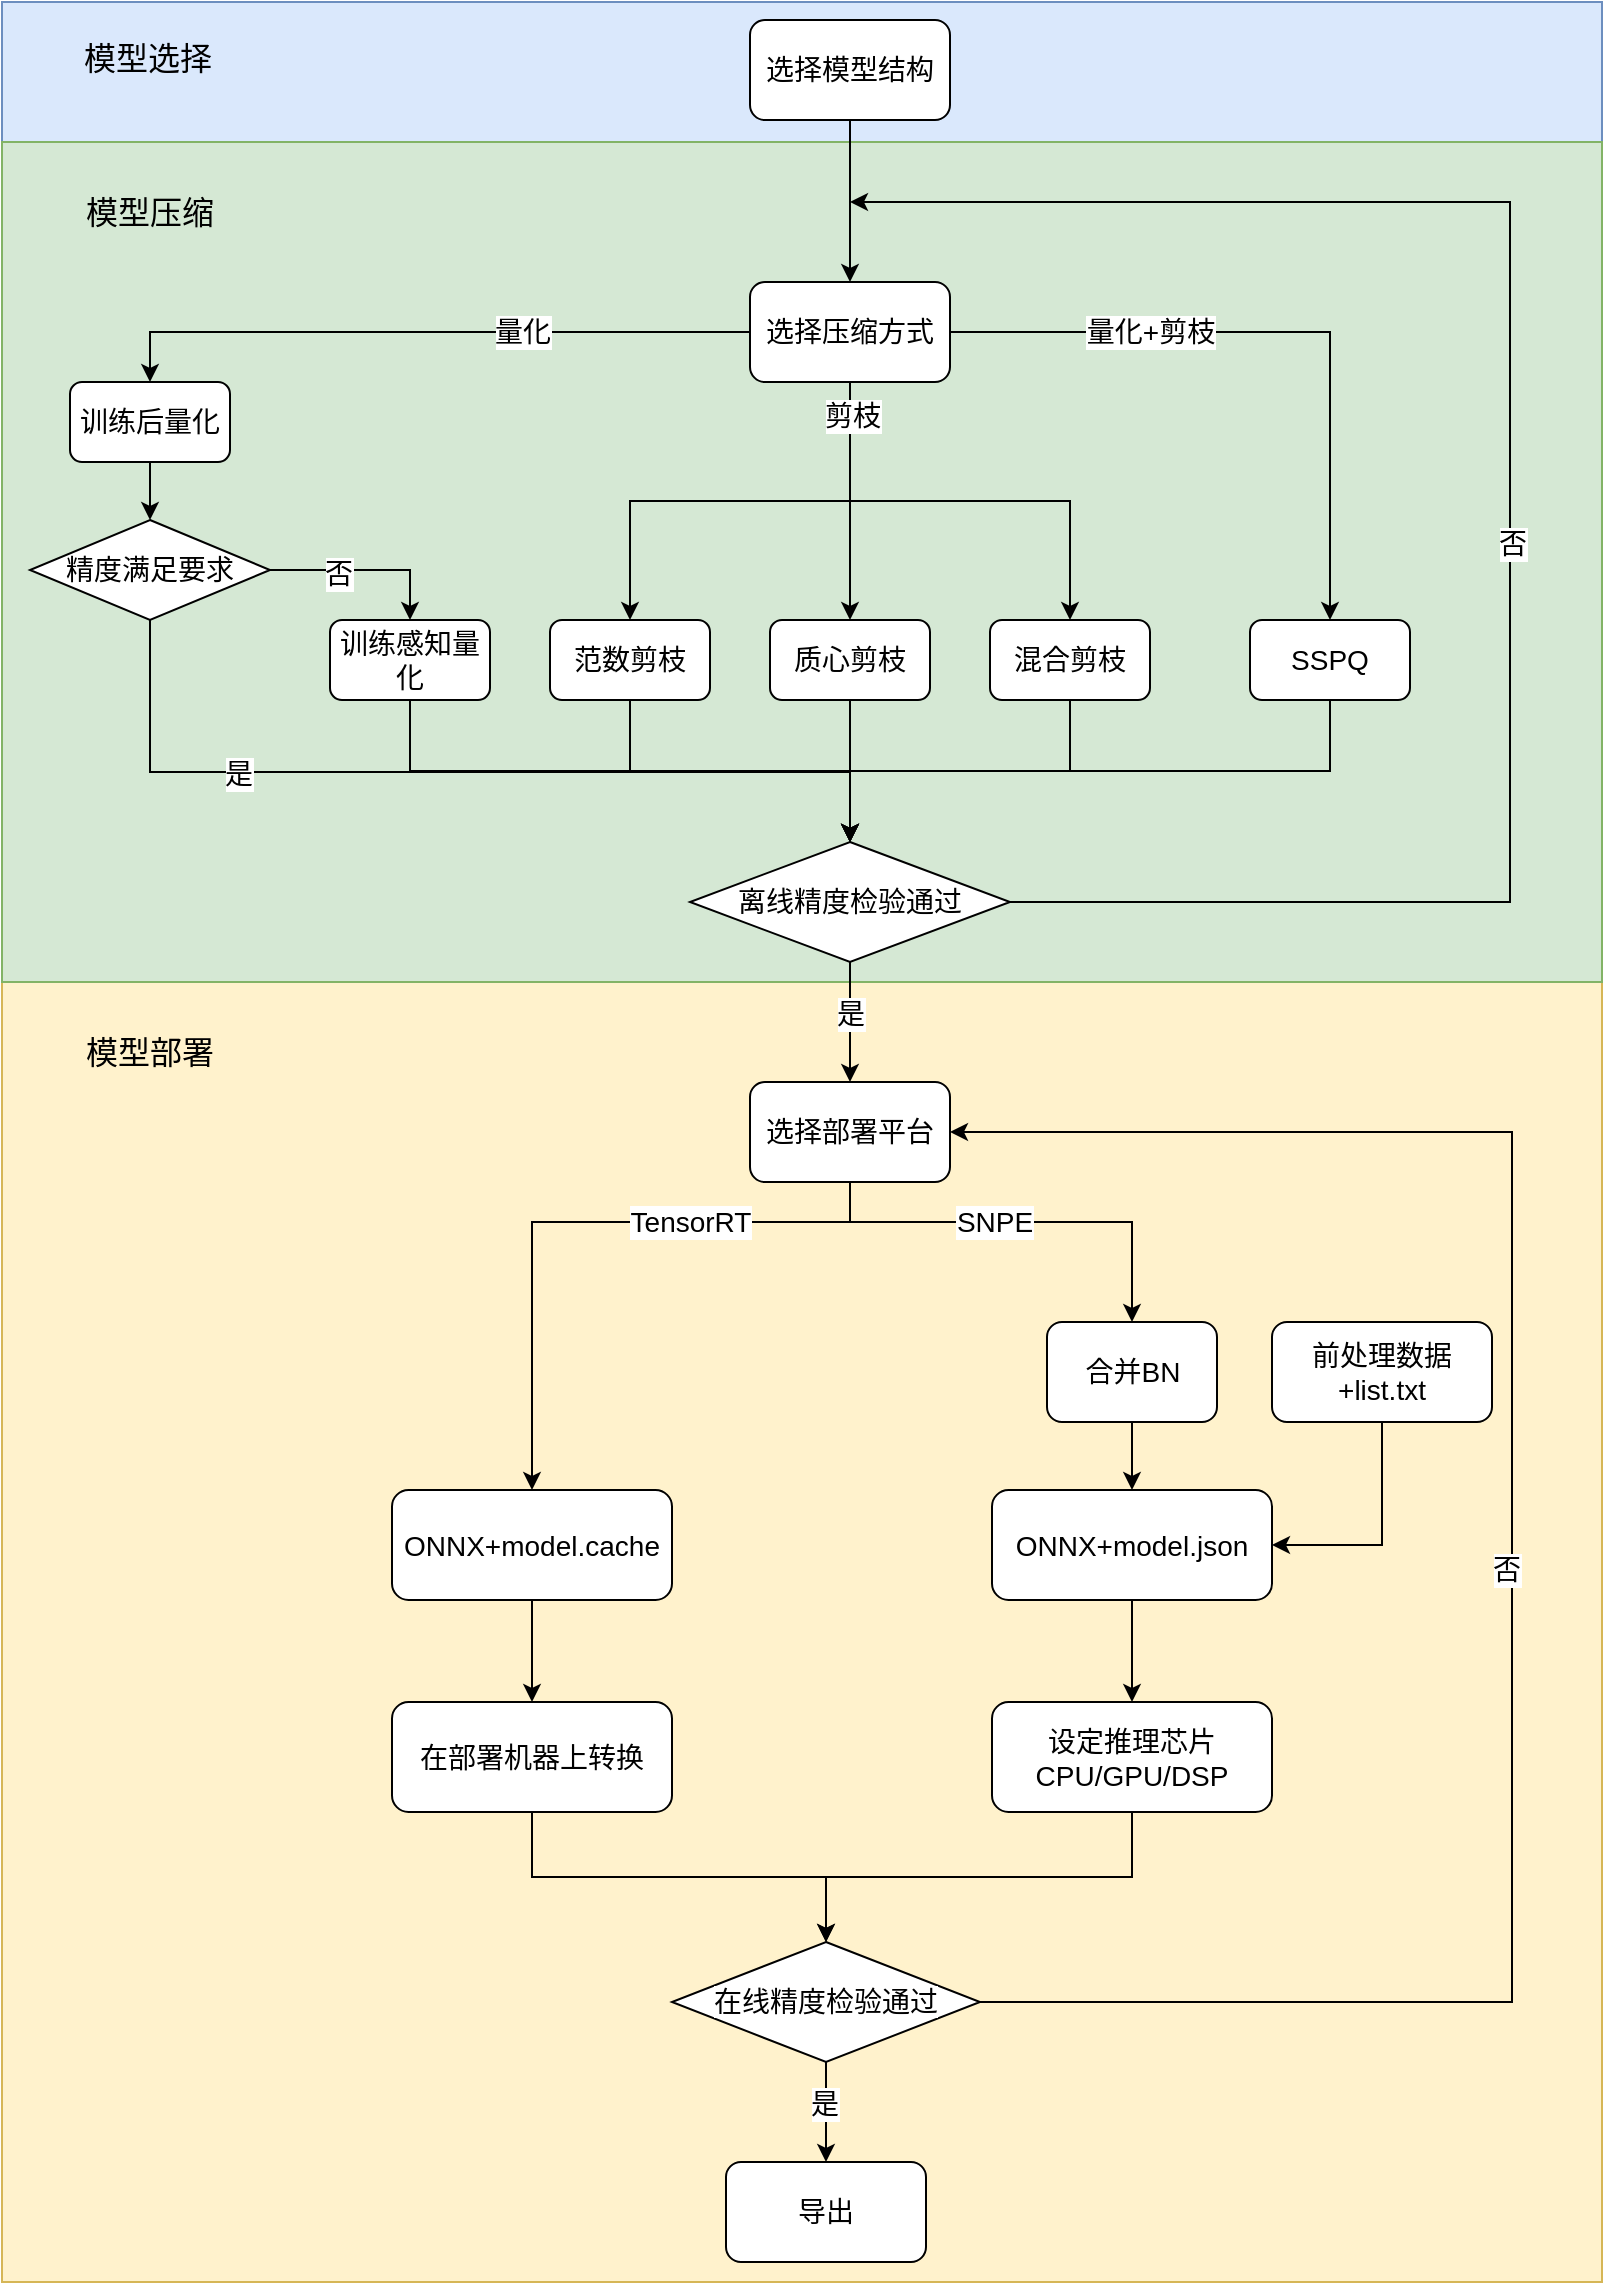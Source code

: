 <mxfile version="22.1.15" type="github">
  <diagram id="C5RBs43oDa-KdzZeNtuy" name="Page-1">
    <mxGraphModel dx="1434" dy="746" grid="1" gridSize="10" guides="1" tooltips="1" connect="1" arrows="1" fold="1" page="1" pageScale="1" pageWidth="827" pageHeight="1169" math="0" shadow="0">
      <root>
        <mxCell id="WIyWlLk6GJQsqaUBKTNV-0" />
        <mxCell id="WIyWlLk6GJQsqaUBKTNV-1" parent="WIyWlLk6GJQsqaUBKTNV-0" />
        <mxCell id="GpY7oIjIW6ynRtPaVV7O-3" value="" style="rounded=0;whiteSpace=wrap;html=1;fillColor=#fff2cc;strokeColor=#d6b656;" parent="WIyWlLk6GJQsqaUBKTNV-1" vertex="1">
          <mxGeometry x="10" y="500" width="800" height="650" as="geometry" />
        </mxCell>
        <mxCell id="GpY7oIjIW6ynRtPaVV7O-5" value="" style="rounded=0;whiteSpace=wrap;html=1;fillColor=#dae8fc;strokeColor=#6c8ebf;" parent="WIyWlLk6GJQsqaUBKTNV-1" vertex="1">
          <mxGeometry x="10" y="10" width="800" height="70" as="geometry" />
        </mxCell>
        <mxCell id="GpY7oIjIW6ynRtPaVV7O-4" value="&lt;font style=&quot;font-size: 16px;&quot;&gt;模型部署&lt;/font&gt;" style="text;html=1;strokeColor=none;fillColor=#fff2cc;align=center;verticalAlign=middle;whiteSpace=wrap;rounded=0;" parent="WIyWlLk6GJQsqaUBKTNV-1" vertex="1">
          <mxGeometry x="24" y="520" width="120" height="30" as="geometry" />
        </mxCell>
        <mxCell id="GpY7oIjIW6ynRtPaVV7O-1" value="" style="rounded=0;whiteSpace=wrap;html=1;fillColor=#d5e8d4;strokeColor=#82b366;" parent="WIyWlLk6GJQsqaUBKTNV-1" vertex="1">
          <mxGeometry x="10" y="80" width="800" height="420" as="geometry" />
        </mxCell>
        <mxCell id="suH5oq-tq_7NZO9bl-A2-20" value="量化" style="edgeStyle=orthogonalEdgeStyle;rounded=0;orthogonalLoop=1;jettySize=auto;html=1;entryX=0.5;entryY=0;entryDx=0;entryDy=0;fontSize=14;" parent="WIyWlLk6GJQsqaUBKTNV-1" source="suH5oq-tq_7NZO9bl-A2-4" target="suH5oq-tq_7NZO9bl-A2-5" edge="1">
          <mxGeometry x="-0.294" relative="1" as="geometry">
            <mxPoint as="offset" />
          </mxGeometry>
        </mxCell>
        <mxCell id="suH5oq-tq_7NZO9bl-A2-29" style="edgeStyle=orthogonalEdgeStyle;rounded=0;orthogonalLoop=1;jettySize=auto;html=1;exitX=0.5;exitY=1;exitDx=0;exitDy=0;entryX=0.5;entryY=0;entryDx=0;entryDy=0;fontSize=14;" parent="WIyWlLk6GJQsqaUBKTNV-1" source="suH5oq-tq_7NZO9bl-A2-4" target="suH5oq-tq_7NZO9bl-A2-26" edge="1">
          <mxGeometry relative="1" as="geometry" />
        </mxCell>
        <mxCell id="suH5oq-tq_7NZO9bl-A2-30" style="edgeStyle=orthogonalEdgeStyle;rounded=0;orthogonalLoop=1;jettySize=auto;html=1;exitX=0.5;exitY=1;exitDx=0;exitDy=0;entryX=0.5;entryY=0;entryDx=0;entryDy=0;fontSize=14;" parent="WIyWlLk6GJQsqaUBKTNV-1" source="suH5oq-tq_7NZO9bl-A2-4" target="suH5oq-tq_7NZO9bl-A2-28" edge="1">
          <mxGeometry relative="1" as="geometry" />
        </mxCell>
        <mxCell id="suH5oq-tq_7NZO9bl-A2-31" style="edgeStyle=orthogonalEdgeStyle;rounded=0;orthogonalLoop=1;jettySize=auto;html=1;exitX=0.5;exitY=1;exitDx=0;exitDy=0;entryX=0.5;entryY=0;entryDx=0;entryDy=0;fontSize=14;" parent="WIyWlLk6GJQsqaUBKTNV-1" source="suH5oq-tq_7NZO9bl-A2-4" target="suH5oq-tq_7NZO9bl-A2-27" edge="1">
          <mxGeometry relative="1" as="geometry" />
        </mxCell>
        <mxCell id="suH5oq-tq_7NZO9bl-A2-32" value="剪枝" style="edgeLabel;html=1;align=center;verticalAlign=middle;resizable=0;points=[];fontSize=14;" parent="suH5oq-tq_7NZO9bl-A2-31" vertex="1" connectable="0">
          <mxGeometry x="-0.858" y="1" relative="1" as="geometry">
            <mxPoint as="offset" />
          </mxGeometry>
        </mxCell>
        <mxCell id="suH5oq-tq_7NZO9bl-A2-34" style="edgeStyle=orthogonalEdgeStyle;rounded=0;orthogonalLoop=1;jettySize=auto;html=1;exitX=1;exitY=0.5;exitDx=0;exitDy=0;entryX=0.5;entryY=0;entryDx=0;entryDy=0;fontSize=14;" parent="WIyWlLk6GJQsqaUBKTNV-1" source="suH5oq-tq_7NZO9bl-A2-4" target="suH5oq-tq_7NZO9bl-A2-33" edge="1">
          <mxGeometry relative="1" as="geometry" />
        </mxCell>
        <mxCell id="suH5oq-tq_7NZO9bl-A2-35" value="量化+剪枝" style="edgeLabel;html=1;align=center;verticalAlign=middle;resizable=0;points=[];fontSize=14;" parent="suH5oq-tq_7NZO9bl-A2-34" vertex="1" connectable="0">
          <mxGeometry x="-0.128" y="-3" relative="1" as="geometry">
            <mxPoint x="-46" y="-3" as="offset" />
          </mxGeometry>
        </mxCell>
        <mxCell id="suH5oq-tq_7NZO9bl-A2-4" value="选择压缩方式" style="rounded=1;whiteSpace=wrap;html=1;fontSize=14;" parent="WIyWlLk6GJQsqaUBKTNV-1" vertex="1">
          <mxGeometry x="384" y="150" width="100" height="50" as="geometry" />
        </mxCell>
        <mxCell id="suH5oq-tq_7NZO9bl-A2-99" style="edgeStyle=orthogonalEdgeStyle;rounded=0;orthogonalLoop=1;jettySize=auto;html=1;exitX=0.5;exitY=1;exitDx=0;exitDy=0;entryX=0.5;entryY=0;entryDx=0;entryDy=0;" parent="WIyWlLk6GJQsqaUBKTNV-1" source="suH5oq-tq_7NZO9bl-A2-5" target="suH5oq-tq_7NZO9bl-A2-97" edge="1">
          <mxGeometry relative="1" as="geometry" />
        </mxCell>
        <mxCell id="suH5oq-tq_7NZO9bl-A2-5" value="训练后量化" style="rounded=1;whiteSpace=wrap;html=1;fontSize=14;" parent="WIyWlLk6GJQsqaUBKTNV-1" vertex="1">
          <mxGeometry x="44" y="200" width="80" height="40" as="geometry" />
        </mxCell>
        <mxCell id="suH5oq-tq_7NZO9bl-A2-73" style="edgeStyle=orthogonalEdgeStyle;rounded=0;orthogonalLoop=1;jettySize=auto;html=1;exitX=0.5;exitY=1;exitDx=0;exitDy=0;entryX=0.5;entryY=0;entryDx=0;entryDy=0;fontSize=14;" parent="WIyWlLk6GJQsqaUBKTNV-1" source="suH5oq-tq_7NZO9bl-A2-19" target="suH5oq-tq_7NZO9bl-A2-72" edge="1">
          <mxGeometry relative="1" as="geometry" />
        </mxCell>
        <mxCell id="suH5oq-tq_7NZO9bl-A2-19" value="训练感知量化" style="rounded=1;whiteSpace=wrap;html=1;fontSize=14;" parent="WIyWlLk6GJQsqaUBKTNV-1" vertex="1">
          <mxGeometry x="174" y="319" width="80" height="40" as="geometry" />
        </mxCell>
        <mxCell id="suH5oq-tq_7NZO9bl-A2-23" style="edgeStyle=orthogonalEdgeStyle;rounded=0;orthogonalLoop=1;jettySize=auto;html=1;entryX=0.5;entryY=0;entryDx=0;entryDy=0;fontSize=14;" parent="WIyWlLk6GJQsqaUBKTNV-1" source="suH5oq-tq_7NZO9bl-A2-22" target="suH5oq-tq_7NZO9bl-A2-4" edge="1">
          <mxGeometry relative="1" as="geometry" />
        </mxCell>
        <mxCell id="suH5oq-tq_7NZO9bl-A2-22" value="选择模型结构" style="rounded=1;whiteSpace=wrap;html=1;fontSize=14;" parent="WIyWlLk6GJQsqaUBKTNV-1" vertex="1">
          <mxGeometry x="384" y="19" width="100" height="50" as="geometry" />
        </mxCell>
        <mxCell id="suH5oq-tq_7NZO9bl-A2-44" style="edgeStyle=orthogonalEdgeStyle;rounded=0;orthogonalLoop=1;jettySize=auto;html=1;exitX=0.5;exitY=1;exitDx=0;exitDy=0;entryX=0.5;entryY=0;entryDx=0;entryDy=0;fontSize=14;" parent="WIyWlLk6GJQsqaUBKTNV-1" source="suH5oq-tq_7NZO9bl-A2-26" target="suH5oq-tq_7NZO9bl-A2-72" edge="1">
          <mxGeometry relative="1" as="geometry" />
        </mxCell>
        <mxCell id="suH5oq-tq_7NZO9bl-A2-26" value="范数剪枝" style="rounded=1;whiteSpace=wrap;html=1;fontSize=14;" parent="WIyWlLk6GJQsqaUBKTNV-1" vertex="1">
          <mxGeometry x="284" y="319" width="80" height="40" as="geometry" />
        </mxCell>
        <mxCell id="suH5oq-tq_7NZO9bl-A2-45" style="edgeStyle=orthogonalEdgeStyle;rounded=0;orthogonalLoop=1;jettySize=auto;html=1;exitX=0.5;exitY=1;exitDx=0;exitDy=0;entryX=0.5;entryY=0;entryDx=0;entryDy=0;fontSize=14;" parent="WIyWlLk6GJQsqaUBKTNV-1" source="suH5oq-tq_7NZO9bl-A2-27" target="suH5oq-tq_7NZO9bl-A2-72" edge="1">
          <mxGeometry relative="1" as="geometry" />
        </mxCell>
        <mxCell id="suH5oq-tq_7NZO9bl-A2-27" value="混合剪枝" style="rounded=1;whiteSpace=wrap;html=1;fontSize=14;" parent="WIyWlLk6GJQsqaUBKTNV-1" vertex="1">
          <mxGeometry x="504" y="319" width="80" height="40" as="geometry" />
        </mxCell>
        <mxCell id="suH5oq-tq_7NZO9bl-A2-64" style="edgeStyle=orthogonalEdgeStyle;rounded=0;orthogonalLoop=1;jettySize=auto;html=1;exitX=0.5;exitY=1;exitDx=0;exitDy=0;entryX=0.5;entryY=0;entryDx=0;entryDy=0;fontSize=14;" parent="WIyWlLk6GJQsqaUBKTNV-1" source="suH5oq-tq_7NZO9bl-A2-28" target="suH5oq-tq_7NZO9bl-A2-72" edge="1">
          <mxGeometry relative="1" as="geometry" />
        </mxCell>
        <mxCell id="suH5oq-tq_7NZO9bl-A2-28" value="质心剪枝" style="rounded=1;whiteSpace=wrap;html=1;fontSize=14;" parent="WIyWlLk6GJQsqaUBKTNV-1" vertex="1">
          <mxGeometry x="394" y="319" width="80" height="40" as="geometry" />
        </mxCell>
        <mxCell id="suH5oq-tq_7NZO9bl-A2-65" style="edgeStyle=orthogonalEdgeStyle;rounded=0;orthogonalLoop=1;jettySize=auto;html=1;exitX=0.5;exitY=1;exitDx=0;exitDy=0;entryX=0.5;entryY=0;entryDx=0;entryDy=0;fontSize=14;" parent="WIyWlLk6GJQsqaUBKTNV-1" source="suH5oq-tq_7NZO9bl-A2-33" target="suH5oq-tq_7NZO9bl-A2-72" edge="1">
          <mxGeometry relative="1" as="geometry" />
        </mxCell>
        <mxCell id="suH5oq-tq_7NZO9bl-A2-33" value="SSPQ" style="rounded=1;whiteSpace=wrap;html=1;fontSize=14;" parent="WIyWlLk6GJQsqaUBKTNV-1" vertex="1">
          <mxGeometry x="634" y="319" width="80" height="40" as="geometry" />
        </mxCell>
        <mxCell id="suH5oq-tq_7NZO9bl-A2-50" style="edgeStyle=orthogonalEdgeStyle;rounded=0;orthogonalLoop=1;jettySize=auto;html=1;exitX=0.5;exitY=1;exitDx=0;exitDy=0;entryX=0.5;entryY=0;entryDx=0;entryDy=0;fontSize=14;" parent="WIyWlLk6GJQsqaUBKTNV-1" source="suH5oq-tq_7NZO9bl-A2-36" target="suH5oq-tq_7NZO9bl-A2-48" edge="1">
          <mxGeometry relative="1" as="geometry">
            <Array as="points">
              <mxPoint x="434" y="620" />
              <mxPoint x="275" y="620" />
            </Array>
            <mxPoint x="275" y="670" as="targetPoint" />
          </mxGeometry>
        </mxCell>
        <mxCell id="suH5oq-tq_7NZO9bl-A2-52" value="TensorRT" style="edgeLabel;html=1;align=center;verticalAlign=middle;resizable=0;points=[];fontSize=14;" parent="suH5oq-tq_7NZO9bl-A2-50" vertex="1" connectable="0">
          <mxGeometry x="0.035" relative="1" as="geometry">
            <mxPoint x="62" as="offset" />
          </mxGeometry>
        </mxCell>
        <mxCell id="GpY7oIjIW6ynRtPaVV7O-10" style="edgeStyle=orthogonalEdgeStyle;rounded=0;orthogonalLoop=1;jettySize=auto;html=1;exitX=0.5;exitY=1;exitDx=0;exitDy=0;entryX=0.5;entryY=0;entryDx=0;entryDy=0;" parent="WIyWlLk6GJQsqaUBKTNV-1" source="suH5oq-tq_7NZO9bl-A2-36" target="GpY7oIjIW6ynRtPaVV7O-7" edge="1">
          <mxGeometry relative="1" as="geometry">
            <Array as="points">
              <mxPoint x="434" y="620" />
              <mxPoint x="575" y="620" />
            </Array>
          </mxGeometry>
        </mxCell>
        <mxCell id="GpY7oIjIW6ynRtPaVV7O-15" value="&lt;font style=&quot;font-size: 14px;&quot;&gt;SNPE&lt;/font&gt;" style="edgeLabel;html=1;align=center;verticalAlign=middle;resizable=0;points=[];" parent="GpY7oIjIW6ynRtPaVV7O-10" vertex="1" connectable="0">
          <mxGeometry x="-0.13" relative="1" as="geometry">
            <mxPoint as="offset" />
          </mxGeometry>
        </mxCell>
        <mxCell id="suH5oq-tq_7NZO9bl-A2-36" value="选择部署平台" style="rounded=1;whiteSpace=wrap;html=1;fontSize=14;" parent="WIyWlLk6GJQsqaUBKTNV-1" vertex="1">
          <mxGeometry x="384" y="550" width="100" height="50" as="geometry" />
        </mxCell>
        <mxCell id="suH5oq-tq_7NZO9bl-A2-58" style="edgeStyle=orthogonalEdgeStyle;rounded=0;orthogonalLoop=1;jettySize=auto;html=1;exitX=0.5;exitY=1;exitDx=0;exitDy=0;fontSize=14;" parent="WIyWlLk6GJQsqaUBKTNV-1" source="suH5oq-tq_7NZO9bl-A2-48" target="suH5oq-tq_7NZO9bl-A2-55" edge="1">
          <mxGeometry relative="1" as="geometry" />
        </mxCell>
        <mxCell id="suH5oq-tq_7NZO9bl-A2-48" value="ONNX+model.cache" style="rounded=1;whiteSpace=wrap;html=1;fontSize=14;" parent="WIyWlLk6GJQsqaUBKTNV-1" vertex="1">
          <mxGeometry x="205" y="754" width="140" height="55" as="geometry" />
        </mxCell>
        <mxCell id="suH5oq-tq_7NZO9bl-A2-57" style="edgeStyle=orthogonalEdgeStyle;rounded=0;orthogonalLoop=1;jettySize=auto;html=1;exitX=0.5;exitY=1;exitDx=0;exitDy=0;entryX=0.5;entryY=0;entryDx=0;entryDy=0;fontSize=14;" parent="WIyWlLk6GJQsqaUBKTNV-1" source="suH5oq-tq_7NZO9bl-A2-49" target="suH5oq-tq_7NZO9bl-A2-56" edge="1">
          <mxGeometry relative="1" as="geometry" />
        </mxCell>
        <mxCell id="suH5oq-tq_7NZO9bl-A2-49" value="ONNX+model.json" style="rounded=1;whiteSpace=wrap;html=1;fontSize=14;" parent="WIyWlLk6GJQsqaUBKTNV-1" vertex="1">
          <mxGeometry x="505" y="754" width="140" height="55" as="geometry" />
        </mxCell>
        <mxCell id="GpY7oIjIW6ynRtPaVV7O-13" style="edgeStyle=orthogonalEdgeStyle;rounded=0;orthogonalLoop=1;jettySize=auto;html=1;exitX=0.5;exitY=1;exitDx=0;exitDy=0;entryX=1;entryY=0.5;entryDx=0;entryDy=0;" parent="WIyWlLk6GJQsqaUBKTNV-1" source="suH5oq-tq_7NZO9bl-A2-54" target="suH5oq-tq_7NZO9bl-A2-49" edge="1">
          <mxGeometry relative="1" as="geometry" />
        </mxCell>
        <mxCell id="suH5oq-tq_7NZO9bl-A2-54" value="前处理数据+list.txt" style="rounded=1;whiteSpace=wrap;html=1;fontSize=14;" parent="WIyWlLk6GJQsqaUBKTNV-1" vertex="1">
          <mxGeometry x="645" y="670" width="110" height="50" as="geometry" />
        </mxCell>
        <mxCell id="suH5oq-tq_7NZO9bl-A2-95" style="edgeStyle=orthogonalEdgeStyle;rounded=0;orthogonalLoop=1;jettySize=auto;html=1;exitX=0.5;exitY=1;exitDx=0;exitDy=0;entryX=0.5;entryY=0;entryDx=0;entryDy=0;" parent="WIyWlLk6GJQsqaUBKTNV-1" source="suH5oq-tq_7NZO9bl-A2-55" target="suH5oq-tq_7NZO9bl-A2-75" edge="1">
          <mxGeometry relative="1" as="geometry" />
        </mxCell>
        <mxCell id="suH5oq-tq_7NZO9bl-A2-55" value="在部署机器上转换" style="rounded=1;whiteSpace=wrap;html=1;fontSize=14;" parent="WIyWlLk6GJQsqaUBKTNV-1" vertex="1">
          <mxGeometry x="205" y="860" width="140" height="55" as="geometry" />
        </mxCell>
        <mxCell id="GpY7oIjIW6ynRtPaVV7O-11" style="edgeStyle=orthogonalEdgeStyle;rounded=0;orthogonalLoop=1;jettySize=auto;html=1;exitX=0.5;exitY=1;exitDx=0;exitDy=0;entryX=0.5;entryY=0;entryDx=0;entryDy=0;" parent="WIyWlLk6GJQsqaUBKTNV-1" source="suH5oq-tq_7NZO9bl-A2-56" target="suH5oq-tq_7NZO9bl-A2-75" edge="1">
          <mxGeometry relative="1" as="geometry" />
        </mxCell>
        <mxCell id="suH5oq-tq_7NZO9bl-A2-56" value="设定推理芯片&lt;br style=&quot;font-size: 14px;&quot;&gt;CPU/GPU/DSP" style="rounded=1;whiteSpace=wrap;html=1;fontSize=14;" parent="WIyWlLk6GJQsqaUBKTNV-1" vertex="1">
          <mxGeometry x="505" y="860" width="140" height="55" as="geometry" />
        </mxCell>
        <mxCell id="suH5oq-tq_7NZO9bl-A2-74" style="edgeStyle=orthogonalEdgeStyle;rounded=0;orthogonalLoop=1;jettySize=auto;html=1;exitX=0.5;exitY=1;exitDx=0;exitDy=0;entryX=0.5;entryY=0;entryDx=0;entryDy=0;fontSize=14;" parent="WIyWlLk6GJQsqaUBKTNV-1" source="suH5oq-tq_7NZO9bl-A2-72" target="suH5oq-tq_7NZO9bl-A2-36" edge="1">
          <mxGeometry relative="1" as="geometry" />
        </mxCell>
        <mxCell id="suH5oq-tq_7NZO9bl-A2-83" value="是" style="edgeLabel;html=1;align=center;verticalAlign=middle;resizable=0;points=[];fontSize=14;" parent="suH5oq-tq_7NZO9bl-A2-74" vertex="1" connectable="0">
          <mxGeometry x="-0.422" y="3" relative="1" as="geometry">
            <mxPoint x="-3" y="8" as="offset" />
          </mxGeometry>
        </mxCell>
        <mxCell id="suH5oq-tq_7NZO9bl-A2-84" style="edgeStyle=orthogonalEdgeStyle;rounded=0;orthogonalLoop=1;jettySize=auto;html=1;exitX=1;exitY=0.5;exitDx=0;exitDy=0;fontSize=14;" parent="WIyWlLk6GJQsqaUBKTNV-1" source="suH5oq-tq_7NZO9bl-A2-72" edge="1">
          <mxGeometry relative="1" as="geometry">
            <mxPoint x="434" y="110" as="targetPoint" />
            <Array as="points">
              <mxPoint x="764" y="460" />
              <mxPoint x="764" y="110" />
            </Array>
          </mxGeometry>
        </mxCell>
        <mxCell id="suH5oq-tq_7NZO9bl-A2-85" value="否" style="edgeLabel;html=1;align=center;verticalAlign=middle;resizable=0;points=[];fontSize=14;" parent="suH5oq-tq_7NZO9bl-A2-84" vertex="1" connectable="0">
          <mxGeometry x="-0.077" y="-1" relative="1" as="geometry">
            <mxPoint as="offset" />
          </mxGeometry>
        </mxCell>
        <mxCell id="suH5oq-tq_7NZO9bl-A2-72" value="&lt;font style=&quot;font-size: 14px;&quot;&gt;&lt;span style=&quot;color: rgb(0, 0, 0); font-family: Helvetica; font-style: normal; font-variant-ligatures: normal; font-variant-caps: normal; font-weight: 400; letter-spacing: normal; orphans: 2; text-align: center; text-indent: 0px; text-transform: none; widows: 2; word-spacing: 0px; -webkit-text-stroke-width: 0px; background-color: rgb(255, 255, 255); text-decoration-thickness: initial; text-decoration-style: initial; text-decoration-color: initial; float: none; font-size: 14px; display: inline !important;&quot;&gt;离线精度检验通过&lt;/span&gt;&lt;br style=&quot;font-size: 14px;&quot;&gt;&lt;/font&gt;" style="rhombus;whiteSpace=wrap;html=1;fontSize=14;" parent="WIyWlLk6GJQsqaUBKTNV-1" vertex="1">
          <mxGeometry x="354" y="430" width="160" height="60" as="geometry" />
        </mxCell>
        <mxCell id="suH5oq-tq_7NZO9bl-A2-80" style="edgeStyle=orthogonalEdgeStyle;rounded=0;orthogonalLoop=1;jettySize=auto;html=1;exitX=0.5;exitY=1;exitDx=0;exitDy=0;entryX=0.5;entryY=0;entryDx=0;entryDy=0;fontSize=14;" parent="WIyWlLk6GJQsqaUBKTNV-1" source="suH5oq-tq_7NZO9bl-A2-75" target="suH5oq-tq_7NZO9bl-A2-78" edge="1">
          <mxGeometry relative="1" as="geometry">
            <mxPoint x="422.0" y="1178.0" as="targetPoint" />
          </mxGeometry>
        </mxCell>
        <mxCell id="suH5oq-tq_7NZO9bl-A2-81" value="是" style="edgeLabel;html=1;align=center;verticalAlign=middle;resizable=0;points=[];fontSize=14;" parent="suH5oq-tq_7NZO9bl-A2-80" vertex="1" connectable="0">
          <mxGeometry x="-0.167" y="-1" relative="1" as="geometry">
            <mxPoint as="offset" />
          </mxGeometry>
        </mxCell>
        <mxCell id="suH5oq-tq_7NZO9bl-A2-90" style="edgeStyle=orthogonalEdgeStyle;rounded=0;orthogonalLoop=1;jettySize=auto;html=1;exitX=1;exitY=0.5;exitDx=0;exitDy=0;entryX=1;entryY=0.5;entryDx=0;entryDy=0;fontSize=14;" parent="WIyWlLk6GJQsqaUBKTNV-1" source="suH5oq-tq_7NZO9bl-A2-75" target="suH5oq-tq_7NZO9bl-A2-36" edge="1">
          <mxGeometry relative="1" as="geometry">
            <Array as="points">
              <mxPoint x="765" y="1010" />
              <mxPoint x="765" y="575" />
            </Array>
          </mxGeometry>
        </mxCell>
        <mxCell id="suH5oq-tq_7NZO9bl-A2-91" value="&lt;font style=&quot;font-size: 14px;&quot;&gt;否&lt;/font&gt;" style="edgeLabel;html=1;align=center;verticalAlign=middle;resizable=0;points=[];fontSize=14;" parent="suH5oq-tq_7NZO9bl-A2-90" vertex="1" connectable="0">
          <mxGeometry x="-0.017" y="3" relative="1" as="geometry">
            <mxPoint as="offset" />
          </mxGeometry>
        </mxCell>
        <mxCell id="suH5oq-tq_7NZO9bl-A2-75" value="&lt;font style=&quot;font-size: 14px;&quot;&gt;&lt;span style=&quot;color: rgb(0, 0, 0); font-family: Helvetica; font-style: normal; font-variant-ligatures: normal; font-variant-caps: normal; font-weight: 400; letter-spacing: normal; orphans: 2; text-align: center; text-indent: 0px; text-transform: none; widows: 2; word-spacing: 0px; -webkit-text-stroke-width: 0px; background-color: rgb(255, 255, 255); text-decoration-thickness: initial; text-decoration-style: initial; text-decoration-color: initial; float: none; font-size: 14px; display: inline !important;&quot;&gt;在线精度检验通过&lt;/span&gt;&lt;br style=&quot;font-size: 14px;&quot;&gt;&lt;/font&gt;" style="rhombus;whiteSpace=wrap;html=1;fontSize=14;" parent="WIyWlLk6GJQsqaUBKTNV-1" vertex="1">
          <mxGeometry x="345" y="980" width="154" height="60" as="geometry" />
        </mxCell>
        <mxCell id="suH5oq-tq_7NZO9bl-A2-78" value="导出" style="rounded=1;whiteSpace=wrap;html=1;fontSize=14;" parent="WIyWlLk6GJQsqaUBKTNV-1" vertex="1">
          <mxGeometry x="372" y="1090" width="100" height="50" as="geometry" />
        </mxCell>
        <mxCell id="suH5oq-tq_7NZO9bl-A2-100" style="edgeStyle=orthogonalEdgeStyle;rounded=0;orthogonalLoop=1;jettySize=auto;html=1;exitX=1;exitY=0.5;exitDx=0;exitDy=0;entryX=0.5;entryY=0;entryDx=0;entryDy=0;" parent="WIyWlLk6GJQsqaUBKTNV-1" source="suH5oq-tq_7NZO9bl-A2-97" target="suH5oq-tq_7NZO9bl-A2-19" edge="1">
          <mxGeometry relative="1" as="geometry" />
        </mxCell>
        <mxCell id="suH5oq-tq_7NZO9bl-A2-103" value="&lt;font style=&quot;font-size: 14px;&quot;&gt;否&lt;/font&gt;" style="edgeLabel;html=1;align=center;verticalAlign=middle;resizable=0;points=[];" parent="suH5oq-tq_7NZO9bl-A2-100" vertex="1" connectable="0">
          <mxGeometry x="-0.284" y="-2" relative="1" as="geometry">
            <mxPoint as="offset" />
          </mxGeometry>
        </mxCell>
        <mxCell id="suH5oq-tq_7NZO9bl-A2-102" style="edgeStyle=orthogonalEdgeStyle;rounded=0;orthogonalLoop=1;jettySize=auto;html=1;exitX=0.5;exitY=1;exitDx=0;exitDy=0;entryX=0.5;entryY=0;entryDx=0;entryDy=0;entryPerimeter=0;" parent="WIyWlLk6GJQsqaUBKTNV-1" target="suH5oq-tq_7NZO9bl-A2-72" edge="1">
          <mxGeometry relative="1" as="geometry">
            <mxPoint x="84" y="314" as="sourcePoint" />
            <mxPoint x="434" y="425" as="targetPoint" />
            <Array as="points">
              <mxPoint x="84" y="395" />
              <mxPoint x="434" y="395" />
            </Array>
          </mxGeometry>
        </mxCell>
        <mxCell id="suH5oq-tq_7NZO9bl-A2-104" value="&lt;font style=&quot;font-size: 14px;&quot;&gt;是&lt;/font&gt;" style="edgeLabel;html=1;align=center;verticalAlign=middle;resizable=0;points=[];" parent="suH5oq-tq_7NZO9bl-A2-102" vertex="1" connectable="0">
          <mxGeometry x="-0.464" y="-1" relative="1" as="geometry">
            <mxPoint as="offset" />
          </mxGeometry>
        </mxCell>
        <mxCell id="suH5oq-tq_7NZO9bl-A2-97" value="&lt;font style=&quot;font-size: 14px;&quot;&gt;精度满足要求&lt;/font&gt;" style="rhombus;whiteSpace=wrap;html=1;" parent="WIyWlLk6GJQsqaUBKTNV-1" vertex="1">
          <mxGeometry x="24" y="269" width="120" height="50" as="geometry" />
        </mxCell>
        <mxCell id="GpY7oIjIW6ynRtPaVV7O-2" value="&lt;font style=&quot;font-size: 16px;&quot;&gt;模型压缩&lt;/font&gt;" style="text;html=1;strokeColor=none;fillColor=none;align=center;verticalAlign=middle;whiteSpace=wrap;rounded=0;" parent="WIyWlLk6GJQsqaUBKTNV-1" vertex="1">
          <mxGeometry x="24" y="100" width="120" height="30" as="geometry" />
        </mxCell>
        <mxCell id="GpY7oIjIW6ynRtPaVV7O-6" value="&lt;font style=&quot;font-size: 16px;&quot;&gt;模型选择&lt;/font&gt;" style="text;html=1;strokeColor=none;fillColor=none;align=center;verticalAlign=middle;whiteSpace=wrap;rounded=0;" parent="WIyWlLk6GJQsqaUBKTNV-1" vertex="1">
          <mxGeometry x="23" y="23" width="120" height="30" as="geometry" />
        </mxCell>
        <mxCell id="GpY7oIjIW6ynRtPaVV7O-12" style="edgeStyle=orthogonalEdgeStyle;rounded=0;orthogonalLoop=1;jettySize=auto;html=1;exitX=0.5;exitY=1;exitDx=0;exitDy=0;entryX=0.5;entryY=0;entryDx=0;entryDy=0;" parent="WIyWlLk6GJQsqaUBKTNV-1" source="GpY7oIjIW6ynRtPaVV7O-7" target="suH5oq-tq_7NZO9bl-A2-49" edge="1">
          <mxGeometry relative="1" as="geometry" />
        </mxCell>
        <mxCell id="GpY7oIjIW6ynRtPaVV7O-7" value="合并BN" style="rounded=1;whiteSpace=wrap;html=1;fontSize=14;" parent="WIyWlLk6GJQsqaUBKTNV-1" vertex="1">
          <mxGeometry x="532.5" y="670" width="85" height="50" as="geometry" />
        </mxCell>
      </root>
    </mxGraphModel>
  </diagram>
</mxfile>
